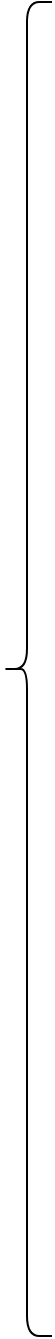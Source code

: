 <mxfile version="24.0.1" type="github">
  <diagram name="第 1 页" id="YtbkjRx7Kh_wU9H5fSuY">
    <mxGraphModel dx="1834" dy="841" grid="0" gridSize="10" guides="1" tooltips="1" connect="1" arrows="1" fold="1" page="0" pageScale="1" pageWidth="1400" pageHeight="850" math="0" shadow="0">
      <root>
        <mxCell id="0" />
        <mxCell id="1" parent="0" />
        <mxCell id="OWkUHW18Mm1TgLvtEVSy-1" value="" style="shape=curlyBracket;whiteSpace=wrap;html=1;rounded=1;labelPosition=left;verticalLabelPosition=middle;align=right;verticalAlign=middle;" vertex="1" parent="1">
          <mxGeometry x="-384" y="50" width="25" height="667" as="geometry" />
        </mxCell>
      </root>
    </mxGraphModel>
  </diagram>
</mxfile>
